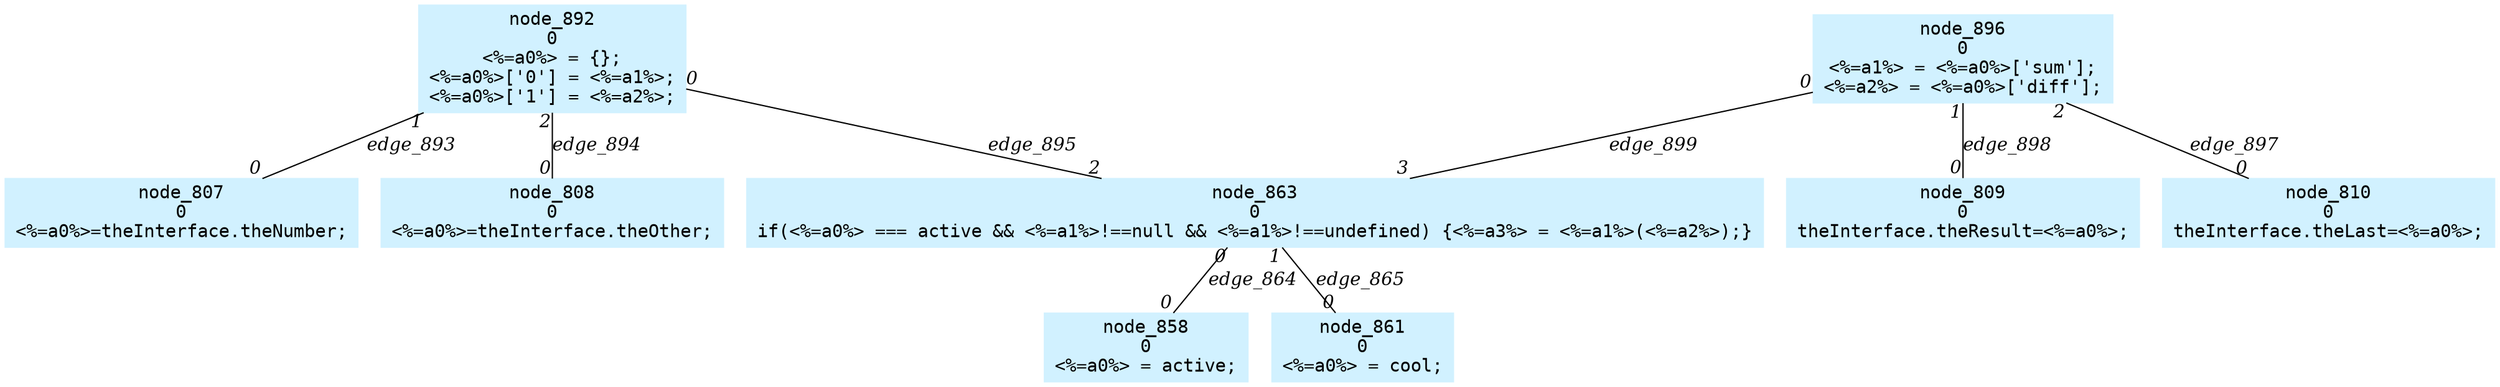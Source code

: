 digraph g{node_807 [shape=box, style=filled, color="#d1f1ff", fontname="Courier", label="node_807
0
<%=a0%>=theInterface.theNumber;
" ]
node_808 [shape=box, style=filled, color="#d1f1ff", fontname="Courier", label="node_808
0
<%=a0%>=theInterface.theOther;
" ]
node_809 [shape=box, style=filled, color="#d1f1ff", fontname="Courier", label="node_809
0
theInterface.theResult=<%=a0%>;
" ]
node_810 [shape=box, style=filled, color="#d1f1ff", fontname="Courier", label="node_810
0
theInterface.theLast=<%=a0%>;
" ]
node_858 [shape=box, style=filled, color="#d1f1ff", fontname="Courier", label="node_858
0
<%=a0%> = active;
" ]
node_861 [shape=box, style=filled, color="#d1f1ff", fontname="Courier", label="node_861
0
<%=a0%> = cool;
" ]
node_863 [shape=box, style=filled, color="#d1f1ff", fontname="Courier", label="node_863
0
if(<%=a0%> === active && <%=a1%>!==null && <%=a1%>!==undefined) {<%=a3%> = <%=a1%>(<%=a2%>);}
" ]
node_892 [shape=box, style=filled, color="#d1f1ff", fontname="Courier", label="node_892
0
<%=a0%> = {};
<%=a0%>['0'] = <%=a1%>;
<%=a0%>['1'] = <%=a2%>;
" ]
node_896 [shape=box, style=filled, color="#d1f1ff", fontname="Courier", label="node_896
0
<%=a1%> = <%=a0%>['sum'];
<%=a2%> = <%=a0%>['diff'];
" ]
node_863 -> node_858 [dir=none, arrowHead=none, fontname="Times-Italic", label="edge_864",  headlabel="0", taillabel="0" ]
node_863 -> node_861 [dir=none, arrowHead=none, fontname="Times-Italic", label="edge_865",  headlabel="0", taillabel="1" ]
node_892 -> node_807 [dir=none, arrowHead=none, fontname="Times-Italic", label="edge_893",  headlabel="0", taillabel="1" ]
node_892 -> node_808 [dir=none, arrowHead=none, fontname="Times-Italic", label="edge_894",  headlabel="0", taillabel="2" ]
node_892 -> node_863 [dir=none, arrowHead=none, fontname="Times-Italic", label="edge_895",  headlabel="2", taillabel="0" ]
node_896 -> node_810 [dir=none, arrowHead=none, fontname="Times-Italic", label="edge_897",  headlabel="0", taillabel="2" ]
node_896 -> node_809 [dir=none, arrowHead=none, fontname="Times-Italic", label="edge_898",  headlabel="0", taillabel="1" ]
node_896 -> node_863 [dir=none, arrowHead=none, fontname="Times-Italic", label="edge_899",  headlabel="3", taillabel="0" ]
}